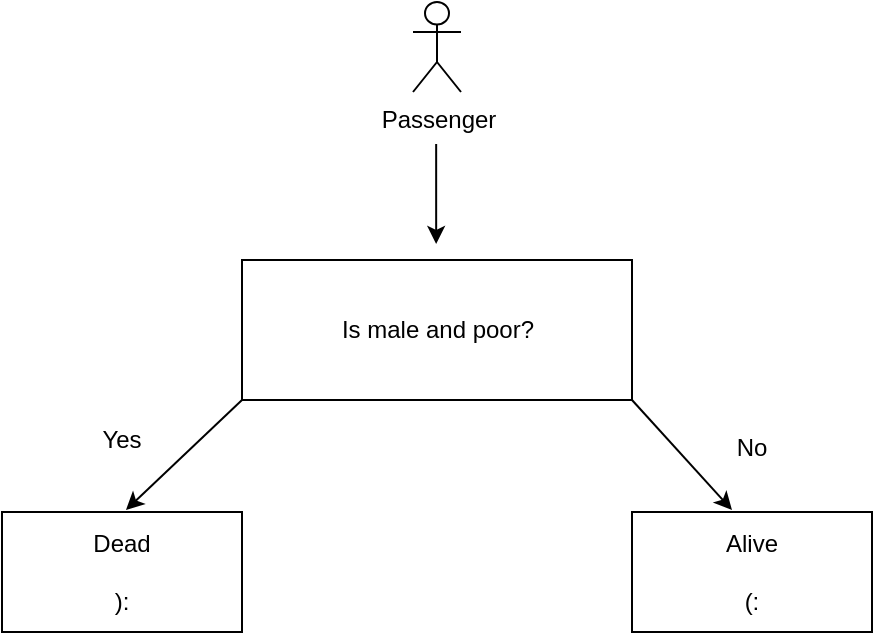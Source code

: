 <mxfile version="13.6.9" type="device"><diagram id="xJbOhv46yLjTeKKLr5qr" name="Page-1"><mxGraphModel dx="1185" dy="662" grid="0" gridSize="10" guides="1" tooltips="1" connect="1" arrows="1" fold="1" page="1" pageScale="1" pageWidth="827" pageHeight="1169" math="0" shadow="0"><root><mxCell id="0"/><mxCell id="1" parent="0"/><mxCell id="HHUjRDCOGUEBVRH4RdOA-1" value="" style="rounded=0;whiteSpace=wrap;html=1;" vertex="1" parent="1"><mxGeometry x="336" y="231" width="195" height="70" as="geometry"/></mxCell><mxCell id="HHUjRDCOGUEBVRH4RdOA-6" value="" style="endArrow=classic;html=1;" edge="1" parent="1"><mxGeometry width="50" height="50" relative="1" as="geometry"><mxPoint x="336" y="301" as="sourcePoint"/><mxPoint x="278" y="356" as="targetPoint"/></mxGeometry></mxCell><mxCell id="HHUjRDCOGUEBVRH4RdOA-7" value="" style="endArrow=classic;html=1;" edge="1" parent="1"><mxGeometry width="50" height="50" relative="1" as="geometry"><mxPoint x="531" y="301" as="sourcePoint"/><mxPoint x="581" y="356" as="targetPoint"/></mxGeometry></mxCell><mxCell id="HHUjRDCOGUEBVRH4RdOA-8" value="Dead&lt;br&gt;&lt;br&gt;):" style="rounded=0;whiteSpace=wrap;html=1;" vertex="1" parent="1"><mxGeometry x="216" y="357" width="120" height="60" as="geometry"/></mxCell><mxCell id="HHUjRDCOGUEBVRH4RdOA-9" value="Alive&lt;br&gt;&lt;br&gt;(:" style="rounded=0;whiteSpace=wrap;html=1;" vertex="1" parent="1"><mxGeometry x="531" y="357" width="120" height="60" as="geometry"/></mxCell><mxCell id="HHUjRDCOGUEBVRH4RdOA-10" value="Is male and poor?" style="text;html=1;strokeColor=none;fillColor=none;align=center;verticalAlign=middle;whiteSpace=wrap;rounded=0;" vertex="1" parent="1"><mxGeometry x="378.5" y="242" width="110" height="48" as="geometry"/></mxCell><mxCell id="HHUjRDCOGUEBVRH4RdOA-11" value="Yes" style="text;html=1;strokeColor=none;fillColor=none;align=center;verticalAlign=middle;whiteSpace=wrap;rounded=0;" vertex="1" parent="1"><mxGeometry x="256" y="311" width="40" height="20" as="geometry"/></mxCell><mxCell id="HHUjRDCOGUEBVRH4RdOA-12" value="No" style="text;html=1;strokeColor=none;fillColor=none;align=center;verticalAlign=middle;whiteSpace=wrap;rounded=0;" vertex="1" parent="1"><mxGeometry x="571" y="315" width="40" height="20" as="geometry"/></mxCell><mxCell id="HHUjRDCOGUEBVRH4RdOA-13" value="Passenger" style="shape=umlActor;verticalLabelPosition=bottom;verticalAlign=top;html=1;outlineConnect=0;" vertex="1" parent="1"><mxGeometry x="421.5" y="102" width="24" height="45" as="geometry"/></mxCell><mxCell id="HHUjRDCOGUEBVRH4RdOA-14" value="" style="endArrow=classic;html=1;" edge="1" parent="1"><mxGeometry width="50" height="50" relative="1" as="geometry"><mxPoint x="433.08" y="173" as="sourcePoint"/><mxPoint x="433.08" y="223" as="targetPoint"/></mxGeometry></mxCell></root></mxGraphModel></diagram></mxfile>